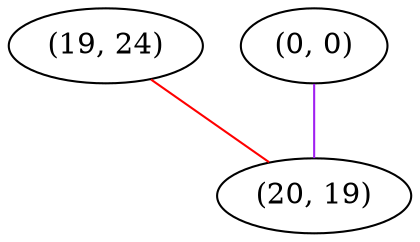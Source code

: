 graph "" {
"(19, 24)";
"(0, 0)";
"(20, 19)";
"(19, 24)" -- "(20, 19)"  [color=red, key=0, weight=1];
"(0, 0)" -- "(20, 19)"  [color=purple, key=0, weight=4];
}
